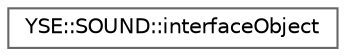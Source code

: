 digraph "Graphical Class Hierarchy"
{
 // LATEX_PDF_SIZE
  bgcolor="transparent";
  edge [fontname=Helvetica,fontsize=10,labelfontname=Helvetica,labelfontsize=10];
  node [fontname=Helvetica,fontsize=10,shape=box,height=0.2,width=0.4];
  rankdir="LR";
  Node0 [id="Node000000",label="YSE::SOUND::interfaceObject",height=0.2,width=0.4,color="grey40", fillcolor="white", style="filled",URL="$class_y_s_e_1_1_s_o_u_n_d_1_1interface_object.html",tooltip=" "];
}
